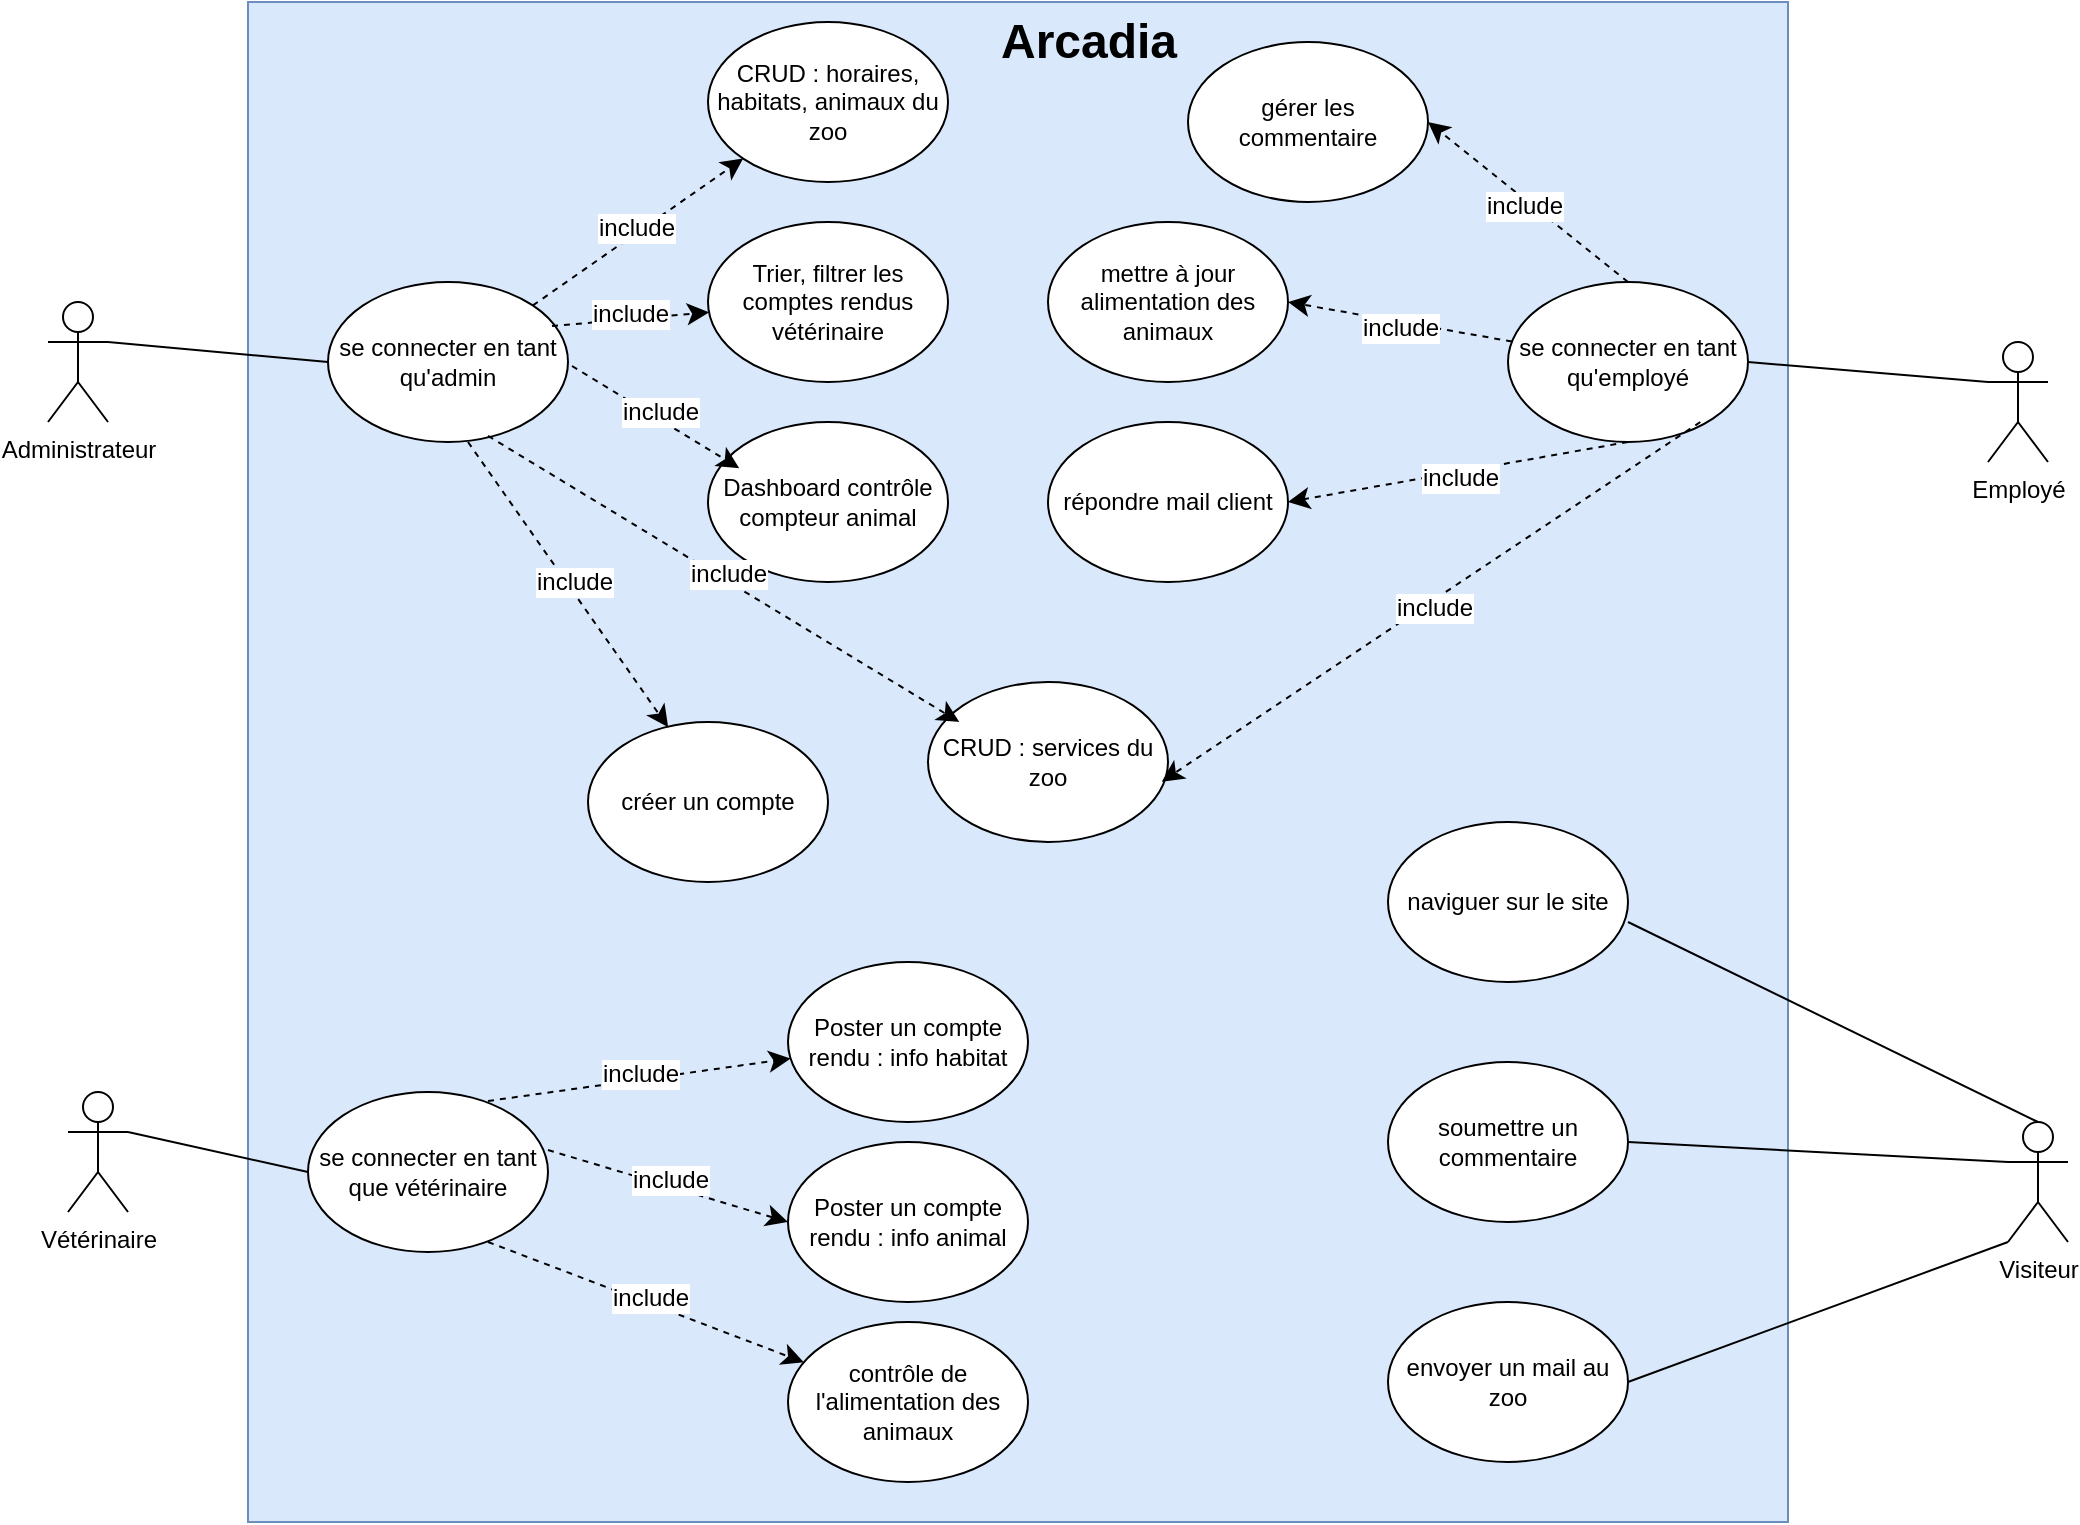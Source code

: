 <mxfile version="23.1.6" type="device">
  <diagram name="Page-1" id="DkXGVHX1brPlVu3Vdt_B">
    <mxGraphModel dx="1769" dy="706" grid="1" gridSize="10" guides="1" tooltips="1" connect="1" arrows="1" fold="1" page="1" pageScale="1" pageWidth="827" pageHeight="1169" math="0" shadow="0">
      <root>
        <mxCell id="0" />
        <mxCell id="1" parent="0" />
        <mxCell id="ng1Rg8neEmJwQNPbjJHX-1" value="" style="rounded=0;whiteSpace=wrap;html=1;fillColor=#dae8fc;strokeColor=#6c8ebf;" parent="1" vertex="1">
          <mxGeometry x="160" y="40" width="770" height="760" as="geometry" />
        </mxCell>
        <mxCell id="ng1Rg8neEmJwQNPbjJHX-2" value="Arcadia" style="text;strokeColor=none;fillColor=none;html=1;fontSize=24;fontStyle=1;verticalAlign=middle;align=center;" parent="1" vertex="1">
          <mxGeometry x="530" y="40" width="100" height="40" as="geometry" />
        </mxCell>
        <mxCell id="ng1Rg8neEmJwQNPbjJHX-3" value="Poster un compte rendu : info habitat" style="ellipse;whiteSpace=wrap;html=1;" parent="1" vertex="1">
          <mxGeometry x="430" y="520" width="120" height="80" as="geometry" />
        </mxCell>
        <mxCell id="ng1Rg8neEmJwQNPbjJHX-51" style="edgeStyle=none;rounded=0;orthogonalLoop=1;jettySize=auto;html=1;exitX=1;exitY=0.333;exitDx=0;exitDy=0;exitPerimeter=0;entryX=0;entryY=0.5;entryDx=0;entryDy=0;strokeColor=default;align=center;verticalAlign=middle;fontFamily=Helvetica;fontSize=12;fontColor=default;labelBackgroundColor=default;startSize=8;endArrow=none;endFill=0;endSize=8;" parent="1" source="ng1Rg8neEmJwQNPbjJHX-4" target="ng1Rg8neEmJwQNPbjJHX-48" edge="1">
          <mxGeometry relative="1" as="geometry" />
        </mxCell>
        <mxCell id="ng1Rg8neEmJwQNPbjJHX-4" value="Administrateur&lt;div&gt;&lt;br/&gt;&lt;/div&gt;" style="shape=umlActor;verticalLabelPosition=bottom;verticalAlign=top;html=1;outlineConnect=0;" parent="1" vertex="1">
          <mxGeometry x="60" y="190" width="30" height="60" as="geometry" />
        </mxCell>
        <mxCell id="ng1Rg8neEmJwQNPbjJHX-52" style="edgeStyle=none;rounded=0;orthogonalLoop=1;jettySize=auto;html=1;exitX=0;exitY=0.333;exitDx=0;exitDy=0;exitPerimeter=0;entryX=1;entryY=0.5;entryDx=0;entryDy=0;strokeColor=default;align=center;verticalAlign=middle;fontFamily=Helvetica;fontSize=12;fontColor=default;labelBackgroundColor=default;startSize=8;endArrow=none;endFill=0;endSize=8;" parent="1" source="ng1Rg8neEmJwQNPbjJHX-5" target="ng1Rg8neEmJwQNPbjJHX-49" edge="1">
          <mxGeometry relative="1" as="geometry" />
        </mxCell>
        <mxCell id="ng1Rg8neEmJwQNPbjJHX-5" value="Employé&lt;div&gt;&lt;br/&gt;&lt;/div&gt;" style="shape=umlActor;verticalLabelPosition=bottom;verticalAlign=top;html=1;outlineConnect=0;" parent="1" vertex="1">
          <mxGeometry x="1030" y="210" width="30" height="60" as="geometry" />
        </mxCell>
        <mxCell id="ng1Rg8neEmJwQNPbjJHX-53" style="edgeStyle=none;rounded=0;orthogonalLoop=1;jettySize=auto;html=1;exitX=1;exitY=0.333;exitDx=0;exitDy=0;exitPerimeter=0;entryX=0;entryY=0.5;entryDx=0;entryDy=0;strokeColor=default;align=center;verticalAlign=middle;fontFamily=Helvetica;fontSize=12;fontColor=default;labelBackgroundColor=default;startSize=8;endArrow=none;endFill=0;endSize=8;" parent="1" source="ng1Rg8neEmJwQNPbjJHX-6" target="ng1Rg8neEmJwQNPbjJHX-50" edge="1">
          <mxGeometry relative="1" as="geometry" />
        </mxCell>
        <mxCell id="ng1Rg8neEmJwQNPbjJHX-6" value="Vétérinaire" style="shape=umlActor;verticalLabelPosition=bottom;verticalAlign=top;html=1;outlineConnect=0;" parent="1" vertex="1">
          <mxGeometry x="70" y="585" width="30" height="60" as="geometry" />
        </mxCell>
        <mxCell id="ng1Rg8neEmJwQNPbjJHX-40" style="edgeStyle=none;rounded=0;orthogonalLoop=1;jettySize=auto;html=1;exitX=0;exitY=0.333;exitDx=0;exitDy=0;exitPerimeter=0;entryX=1;entryY=0.5;entryDx=0;entryDy=0;strokeColor=default;align=center;verticalAlign=middle;fontFamily=Helvetica;fontSize=12;fontColor=default;labelBackgroundColor=default;startSize=8;endArrow=none;endFill=0;endSize=8;" parent="1" source="ng1Rg8neEmJwQNPbjJHX-7" target="ng1Rg8neEmJwQNPbjJHX-16" edge="1">
          <mxGeometry relative="1" as="geometry" />
        </mxCell>
        <mxCell id="ng1Rg8neEmJwQNPbjJHX-41" style="edgeStyle=none;rounded=0;orthogonalLoop=1;jettySize=auto;html=1;exitX=0;exitY=1;exitDx=0;exitDy=0;exitPerimeter=0;entryX=1;entryY=0.5;entryDx=0;entryDy=0;strokeColor=default;align=center;verticalAlign=middle;fontFamily=Helvetica;fontSize=12;fontColor=default;labelBackgroundColor=default;startSize=8;endArrow=none;endFill=0;endSize=8;" parent="1" source="ng1Rg8neEmJwQNPbjJHX-7" target="ng1Rg8neEmJwQNPbjJHX-20" edge="1">
          <mxGeometry relative="1" as="geometry" />
        </mxCell>
        <mxCell id="ng1Rg8neEmJwQNPbjJHX-7" value="Visiteur" style="shape=umlActor;verticalLabelPosition=bottom;verticalAlign=top;html=1;outlineConnect=0;" parent="1" vertex="1">
          <mxGeometry x="1040" y="600" width="30" height="60" as="geometry" />
        </mxCell>
        <mxCell id="ng1Rg8neEmJwQNPbjJHX-9" value="contrôle de l&#39;alimentation des animaux" style="ellipse;whiteSpace=wrap;html=1;" parent="1" vertex="1">
          <mxGeometry x="430" y="700" width="120" height="80" as="geometry" />
        </mxCell>
        <mxCell id="ng1Rg8neEmJwQNPbjJHX-10" value="mettre à jour alimentation des animaux" style="ellipse;whiteSpace=wrap;html=1;" parent="1" vertex="1">
          <mxGeometry x="560" y="150" width="120" height="80" as="geometry" />
        </mxCell>
        <mxCell id="ng1Rg8neEmJwQNPbjJHX-11" value="Dashboard contrôle&lt;br&gt;compteur animal" style="ellipse;whiteSpace=wrap;html=1;" parent="1" vertex="1">
          <mxGeometry x="390" y="250" width="120" height="80" as="geometry" />
        </mxCell>
        <mxCell id="ng1Rg8neEmJwQNPbjJHX-12" value="Trier, filtrer les comptes rendus vétérinaire" style="ellipse;whiteSpace=wrap;html=1;" parent="1" vertex="1">
          <mxGeometry x="390" y="150" width="120" height="80" as="geometry" />
        </mxCell>
        <mxCell id="ng1Rg8neEmJwQNPbjJHX-13" value="CRUD : services du zoo" style="ellipse;whiteSpace=wrap;html=1;" parent="1" vertex="1">
          <mxGeometry x="500" y="380" width="120" height="80" as="geometry" />
        </mxCell>
        <mxCell id="ng1Rg8neEmJwQNPbjJHX-14" value="créer un compte" style="ellipse;whiteSpace=wrap;html=1;" parent="1" vertex="1">
          <mxGeometry x="330" y="400" width="120" height="80" as="geometry" />
        </mxCell>
        <mxCell id="ng1Rg8neEmJwQNPbjJHX-15" value="gérer les commentaire" style="ellipse;whiteSpace=wrap;html=1;" parent="1" vertex="1">
          <mxGeometry x="630" y="60" width="120" height="80" as="geometry" />
        </mxCell>
        <mxCell id="ng1Rg8neEmJwQNPbjJHX-16" value="soumettre un commentaire" style="ellipse;whiteSpace=wrap;html=1;" parent="1" vertex="1">
          <mxGeometry x="730" y="570" width="120" height="80" as="geometry" />
        </mxCell>
        <mxCell id="ng1Rg8neEmJwQNPbjJHX-18" value="Poster un compte rendu : info animal" style="ellipse;whiteSpace=wrap;html=1;" parent="1" vertex="1">
          <mxGeometry x="430" y="610" width="120" height="80" as="geometry" />
        </mxCell>
        <mxCell id="ng1Rg8neEmJwQNPbjJHX-19" value="CRUD : horaires, habitats, animaux du zoo" style="ellipse;whiteSpace=wrap;html=1;" parent="1" vertex="1">
          <mxGeometry x="390" y="50" width="120" height="80" as="geometry" />
        </mxCell>
        <mxCell id="ng1Rg8neEmJwQNPbjJHX-20" value="envoyer un mail au zoo" style="ellipse;whiteSpace=wrap;html=1;" parent="1" vertex="1">
          <mxGeometry x="730" y="690" width="120" height="80" as="geometry" />
        </mxCell>
        <mxCell id="ng1Rg8neEmJwQNPbjJHX-21" value="répondre mail client" style="ellipse;whiteSpace=wrap;html=1;" parent="1" vertex="1">
          <mxGeometry x="560" y="250" width="120" height="80" as="geometry" />
        </mxCell>
        <mxCell id="ng1Rg8neEmJwQNPbjJHX-54" style="edgeStyle=none;rounded=0;orthogonalLoop=1;jettySize=auto;html=1;exitX=1;exitY=0;exitDx=0;exitDy=0;entryX=0;entryY=1;entryDx=0;entryDy=0;strokeColor=default;align=center;verticalAlign=middle;fontFamily=Helvetica;fontSize=12;fontColor=default;labelBackgroundColor=default;startSize=8;endArrow=classic;endFill=1;endSize=8;dashed=1;" parent="1" source="ng1Rg8neEmJwQNPbjJHX-48" target="ng1Rg8neEmJwQNPbjJHX-19" edge="1">
          <mxGeometry relative="1" as="geometry" />
        </mxCell>
        <mxCell id="ng1Rg8neEmJwQNPbjJHX-55" value="include" style="edgeLabel;html=1;align=center;verticalAlign=middle;resizable=0;points=[];fontSize=12;fontFamily=Helvetica;fontColor=default;labelBackgroundColor=default;" parent="ng1Rg8neEmJwQNPbjJHX-54" vertex="1" connectable="0">
          <mxGeometry x="0.004" y="3" relative="1" as="geometry">
            <mxPoint as="offset" />
          </mxGeometry>
        </mxCell>
        <mxCell id="ng1Rg8neEmJwQNPbjJHX-48" value="se connecter en tant qu&#39;admin" style="ellipse;whiteSpace=wrap;html=1;" parent="1" vertex="1">
          <mxGeometry x="200" y="180" width="120" height="80" as="geometry" />
        </mxCell>
        <mxCell id="ng1Rg8neEmJwQNPbjJHX-49" value="se connecter en tant qu&#39;employé" style="ellipse;whiteSpace=wrap;html=1;" parent="1" vertex="1">
          <mxGeometry x="790" y="180" width="120" height="80" as="geometry" />
        </mxCell>
        <mxCell id="ng1Rg8neEmJwQNPbjJHX-50" value="se connecter en tant que vétérinaire" style="ellipse;whiteSpace=wrap;html=1;" parent="1" vertex="1">
          <mxGeometry x="190" y="585" width="120" height="80" as="geometry" />
        </mxCell>
        <mxCell id="ng1Rg8neEmJwQNPbjJHX-56" style="edgeStyle=none;rounded=0;orthogonalLoop=1;jettySize=auto;html=1;exitX=1;exitY=0;exitDx=0;exitDy=0;strokeColor=default;align=center;verticalAlign=middle;fontFamily=Helvetica;fontSize=12;fontColor=default;labelBackgroundColor=default;startSize=8;endArrow=classic;endFill=1;endSize=8;dashed=1;" parent="1" target="ng1Rg8neEmJwQNPbjJHX-12" edge="1">
          <mxGeometry relative="1" as="geometry">
            <mxPoint x="312" y="202" as="sourcePoint" />
            <mxPoint x="418" y="128" as="targetPoint" />
          </mxGeometry>
        </mxCell>
        <mxCell id="ng1Rg8neEmJwQNPbjJHX-57" value="include" style="edgeLabel;html=1;align=center;verticalAlign=middle;resizable=0;points=[];fontSize=12;fontFamily=Helvetica;fontColor=default;labelBackgroundColor=default;" parent="ng1Rg8neEmJwQNPbjJHX-56" vertex="1" connectable="0">
          <mxGeometry x="0.004" y="3" relative="1" as="geometry">
            <mxPoint as="offset" />
          </mxGeometry>
        </mxCell>
        <mxCell id="ng1Rg8neEmJwQNPbjJHX-59" style="edgeStyle=none;rounded=0;orthogonalLoop=1;jettySize=auto;html=1;exitX=1;exitY=0;exitDx=0;exitDy=0;strokeColor=default;align=center;verticalAlign=middle;fontFamily=Helvetica;fontSize=12;fontColor=default;labelBackgroundColor=default;startSize=8;endArrow=classic;endFill=1;endSize=8;dashed=1;" parent="1" edge="1">
          <mxGeometry relative="1" as="geometry">
            <mxPoint x="322" y="222" as="sourcePoint" />
            <mxPoint x="405.626" y="273.077" as="targetPoint" />
          </mxGeometry>
        </mxCell>
        <mxCell id="ng1Rg8neEmJwQNPbjJHX-60" value="include" style="edgeLabel;html=1;align=center;verticalAlign=middle;resizable=0;points=[];fontSize=12;fontFamily=Helvetica;fontColor=default;labelBackgroundColor=default;" parent="ng1Rg8neEmJwQNPbjJHX-59" vertex="1" connectable="0">
          <mxGeometry x="0.004" y="3" relative="1" as="geometry">
            <mxPoint as="offset" />
          </mxGeometry>
        </mxCell>
        <mxCell id="ng1Rg8neEmJwQNPbjJHX-62" style="edgeStyle=none;rounded=0;orthogonalLoop=1;jettySize=auto;html=1;exitX=1;exitY=0;exitDx=0;exitDy=0;strokeColor=default;align=center;verticalAlign=middle;fontFamily=Helvetica;fontSize=12;fontColor=default;labelBackgroundColor=default;startSize=8;endArrow=classic;endFill=1;endSize=8;dashed=1;entryX=0.334;entryY=0.033;entryDx=0;entryDy=0;entryPerimeter=0;" parent="1" target="ng1Rg8neEmJwQNPbjJHX-14" edge="1">
          <mxGeometry relative="1" as="geometry">
            <mxPoint x="270" y="260" as="sourcePoint" />
            <mxPoint x="354" y="311" as="targetPoint" />
          </mxGeometry>
        </mxCell>
        <mxCell id="ng1Rg8neEmJwQNPbjJHX-63" value="include" style="edgeLabel;html=1;align=center;verticalAlign=middle;resizable=0;points=[];fontSize=12;fontFamily=Helvetica;fontColor=default;labelBackgroundColor=default;" parent="ng1Rg8neEmJwQNPbjJHX-62" vertex="1" connectable="0">
          <mxGeometry x="0.004" y="3" relative="1" as="geometry">
            <mxPoint as="offset" />
          </mxGeometry>
        </mxCell>
        <mxCell id="ng1Rg8neEmJwQNPbjJHX-64" style="edgeStyle=none;rounded=0;orthogonalLoop=1;jettySize=auto;html=1;exitX=1;exitY=0;exitDx=0;exitDy=0;strokeColor=default;align=center;verticalAlign=middle;fontFamily=Helvetica;fontSize=12;fontColor=default;labelBackgroundColor=default;startSize=8;endArrow=classic;endFill=1;endSize=8;dashed=1;" parent="1" edge="1">
          <mxGeometry relative="1" as="geometry">
            <mxPoint x="280" y="256.93" as="sourcePoint" />
            <mxPoint x="515.639" y="399.997" as="targetPoint" />
          </mxGeometry>
        </mxCell>
        <mxCell id="ng1Rg8neEmJwQNPbjJHX-65" value="include" style="edgeLabel;html=1;align=center;verticalAlign=middle;resizable=0;points=[];fontSize=12;fontFamily=Helvetica;fontColor=default;labelBackgroundColor=default;" parent="ng1Rg8neEmJwQNPbjJHX-64" vertex="1" connectable="0">
          <mxGeometry x="0.004" y="3" relative="1" as="geometry">
            <mxPoint as="offset" />
          </mxGeometry>
        </mxCell>
        <mxCell id="ng1Rg8neEmJwQNPbjJHX-66" style="edgeStyle=none;rounded=0;orthogonalLoop=1;jettySize=auto;html=1;exitX=1;exitY=0;exitDx=0;exitDy=0;strokeColor=default;align=center;verticalAlign=middle;fontFamily=Helvetica;fontSize=12;fontColor=default;labelBackgroundColor=default;startSize=8;endArrow=classic;endFill=1;endSize=8;dashed=1;" parent="1" target="ng1Rg8neEmJwQNPbjJHX-9" edge="1">
          <mxGeometry relative="1" as="geometry">
            <mxPoint x="280" y="660" as="sourcePoint" />
            <mxPoint x="364" y="711" as="targetPoint" />
          </mxGeometry>
        </mxCell>
        <mxCell id="ng1Rg8neEmJwQNPbjJHX-67" value="include" style="edgeLabel;html=1;align=center;verticalAlign=middle;resizable=0;points=[];fontSize=12;fontFamily=Helvetica;fontColor=default;labelBackgroundColor=default;" parent="ng1Rg8neEmJwQNPbjJHX-66" vertex="1" connectable="0">
          <mxGeometry x="0.004" y="3" relative="1" as="geometry">
            <mxPoint as="offset" />
          </mxGeometry>
        </mxCell>
        <mxCell id="ng1Rg8neEmJwQNPbjJHX-68" style="edgeStyle=none;rounded=0;orthogonalLoop=1;jettySize=auto;html=1;exitX=1;exitY=0;exitDx=0;exitDy=0;strokeColor=default;align=center;verticalAlign=middle;fontFamily=Helvetica;fontSize=12;fontColor=default;labelBackgroundColor=default;startSize=8;endArrow=classic;endFill=1;endSize=8;dashed=1;entryX=0;entryY=0.5;entryDx=0;entryDy=0;" parent="1" target="ng1Rg8neEmJwQNPbjJHX-18" edge="1">
          <mxGeometry relative="1" as="geometry">
            <mxPoint x="310" y="614" as="sourcePoint" />
            <mxPoint x="394" y="665" as="targetPoint" />
          </mxGeometry>
        </mxCell>
        <mxCell id="ng1Rg8neEmJwQNPbjJHX-69" value="include" style="edgeLabel;html=1;align=center;verticalAlign=middle;resizable=0;points=[];fontSize=12;fontFamily=Helvetica;fontColor=default;labelBackgroundColor=default;" parent="ng1Rg8neEmJwQNPbjJHX-68" vertex="1" connectable="0">
          <mxGeometry x="0.004" y="3" relative="1" as="geometry">
            <mxPoint as="offset" />
          </mxGeometry>
        </mxCell>
        <mxCell id="ng1Rg8neEmJwQNPbjJHX-70" style="edgeStyle=none;rounded=0;orthogonalLoop=1;jettySize=auto;html=1;exitX=1;exitY=0;exitDx=0;exitDy=0;strokeColor=default;align=center;verticalAlign=middle;fontFamily=Helvetica;fontSize=12;fontColor=default;labelBackgroundColor=default;startSize=8;endArrow=classic;endFill=1;endSize=8;dashed=1;" parent="1" target="ng1Rg8neEmJwQNPbjJHX-3" edge="1">
          <mxGeometry relative="1" as="geometry">
            <mxPoint x="280" y="589.5" as="sourcePoint" />
            <mxPoint x="364" y="640.5" as="targetPoint" />
          </mxGeometry>
        </mxCell>
        <mxCell id="ng1Rg8neEmJwQNPbjJHX-71" value="include" style="edgeLabel;html=1;align=center;verticalAlign=middle;resizable=0;points=[];fontSize=12;fontFamily=Helvetica;fontColor=default;labelBackgroundColor=default;" parent="ng1Rg8neEmJwQNPbjJHX-70" vertex="1" connectable="0">
          <mxGeometry x="0.004" y="3" relative="1" as="geometry">
            <mxPoint as="offset" />
          </mxGeometry>
        </mxCell>
        <mxCell id="ng1Rg8neEmJwQNPbjJHX-72" style="edgeStyle=none;rounded=0;orthogonalLoop=1;jettySize=auto;html=1;exitX=0.5;exitY=1;exitDx=0;exitDy=0;strokeColor=default;align=center;verticalAlign=middle;fontFamily=Helvetica;fontSize=12;fontColor=default;labelBackgroundColor=default;startSize=8;endArrow=classic;endFill=1;endSize=8;dashed=1;entryX=1;entryY=0.5;entryDx=0;entryDy=0;" parent="1" source="ng1Rg8neEmJwQNPbjJHX-49" target="ng1Rg8neEmJwQNPbjJHX-21" edge="1">
          <mxGeometry relative="1" as="geometry">
            <mxPoint x="780" y="380" as="sourcePoint" />
            <mxPoint x="864" y="431" as="targetPoint" />
          </mxGeometry>
        </mxCell>
        <mxCell id="ng1Rg8neEmJwQNPbjJHX-73" value="include" style="edgeLabel;html=1;align=center;verticalAlign=middle;resizable=0;points=[];fontSize=12;fontFamily=Helvetica;fontColor=default;labelBackgroundColor=default;" parent="ng1Rg8neEmJwQNPbjJHX-72" vertex="1" connectable="0">
          <mxGeometry x="0.004" y="3" relative="1" as="geometry">
            <mxPoint as="offset" />
          </mxGeometry>
        </mxCell>
        <mxCell id="ng1Rg8neEmJwQNPbjJHX-74" style="edgeStyle=none;rounded=0;orthogonalLoop=1;jettySize=auto;html=1;exitX=0.5;exitY=0;exitDx=0;exitDy=0;strokeColor=default;align=center;verticalAlign=middle;fontFamily=Helvetica;fontSize=12;fontColor=default;labelBackgroundColor=default;startSize=8;endArrow=classic;endFill=1;endSize=8;dashed=1;entryX=1;entryY=0.5;entryDx=0;entryDy=0;" parent="1" source="ng1Rg8neEmJwQNPbjJHX-49" edge="1">
          <mxGeometry relative="1" as="geometry">
            <mxPoint x="850" y="60" as="sourcePoint" />
            <mxPoint x="750" y="100" as="targetPoint" />
          </mxGeometry>
        </mxCell>
        <mxCell id="ng1Rg8neEmJwQNPbjJHX-75" value="include" style="edgeLabel;html=1;align=center;verticalAlign=middle;resizable=0;points=[];fontSize=12;fontFamily=Helvetica;fontColor=default;labelBackgroundColor=default;" parent="ng1Rg8neEmJwQNPbjJHX-74" vertex="1" connectable="0">
          <mxGeometry x="0.004" y="3" relative="1" as="geometry">
            <mxPoint as="offset" />
          </mxGeometry>
        </mxCell>
        <mxCell id="ng1Rg8neEmJwQNPbjJHX-78" style="edgeStyle=none;rounded=0;orthogonalLoop=1;jettySize=auto;html=1;strokeColor=default;align=center;verticalAlign=middle;fontFamily=Helvetica;fontSize=12;fontColor=default;labelBackgroundColor=default;startSize=8;endArrow=classic;endFill=1;endSize=8;dashed=1;entryX=1;entryY=0.5;entryDx=0;entryDy=0;" parent="1" source="ng1Rg8neEmJwQNPbjJHX-49" edge="1">
          <mxGeometry relative="1" as="geometry">
            <mxPoint x="780" y="150" as="sourcePoint" />
            <mxPoint x="680" y="190" as="targetPoint" />
          </mxGeometry>
        </mxCell>
        <mxCell id="ng1Rg8neEmJwQNPbjJHX-79" value="include" style="edgeLabel;html=1;align=center;verticalAlign=middle;resizable=0;points=[];fontSize=12;fontFamily=Helvetica;fontColor=default;labelBackgroundColor=default;" parent="ng1Rg8neEmJwQNPbjJHX-78" vertex="1" connectable="0">
          <mxGeometry x="0.004" y="3" relative="1" as="geometry">
            <mxPoint as="offset" />
          </mxGeometry>
        </mxCell>
        <mxCell id="B4TMtrsym-XtdHax6Qrx-1" style="edgeStyle=none;rounded=0;orthogonalLoop=1;jettySize=auto;html=1;strokeColor=default;align=center;verticalAlign=middle;fontFamily=Helvetica;fontSize=12;fontColor=default;labelBackgroundColor=default;startSize=8;endArrow=classic;endFill=1;endSize=8;dashed=1;entryX=0.974;entryY=0.623;entryDx=0;entryDy=0;entryPerimeter=0;" parent="1" target="ng1Rg8neEmJwQNPbjJHX-13" edge="1">
          <mxGeometry relative="1" as="geometry">
            <mxPoint x="886.159" y="249.998" as="sourcePoint" />
            <mxPoint x="693.84" y="408.87" as="targetPoint" />
          </mxGeometry>
        </mxCell>
        <mxCell id="B4TMtrsym-XtdHax6Qrx-2" value="include" style="edgeLabel;html=1;align=center;verticalAlign=middle;resizable=0;points=[];fontSize=12;fontFamily=Helvetica;fontColor=default;labelBackgroundColor=default;" parent="B4TMtrsym-XtdHax6Qrx-1" vertex="1" connectable="0">
          <mxGeometry x="0.004" y="3" relative="1" as="geometry">
            <mxPoint as="offset" />
          </mxGeometry>
        </mxCell>
        <mxCell id="F0uNEfkFOBwk0EwNO2tJ-1" value="naviguer sur le site" style="ellipse;whiteSpace=wrap;html=1;" vertex="1" parent="1">
          <mxGeometry x="730" y="450" width="120" height="80" as="geometry" />
        </mxCell>
        <mxCell id="F0uNEfkFOBwk0EwNO2tJ-3" value="" style="endArrow=none;html=1;rounded=0;entryX=0.5;entryY=0;entryDx=0;entryDy=0;entryPerimeter=0;" edge="1" parent="1" target="ng1Rg8neEmJwQNPbjJHX-7">
          <mxGeometry width="50" height="50" relative="1" as="geometry">
            <mxPoint x="850" y="500" as="sourcePoint" />
            <mxPoint x="1030" y="520" as="targetPoint" />
          </mxGeometry>
        </mxCell>
      </root>
    </mxGraphModel>
  </diagram>
</mxfile>
